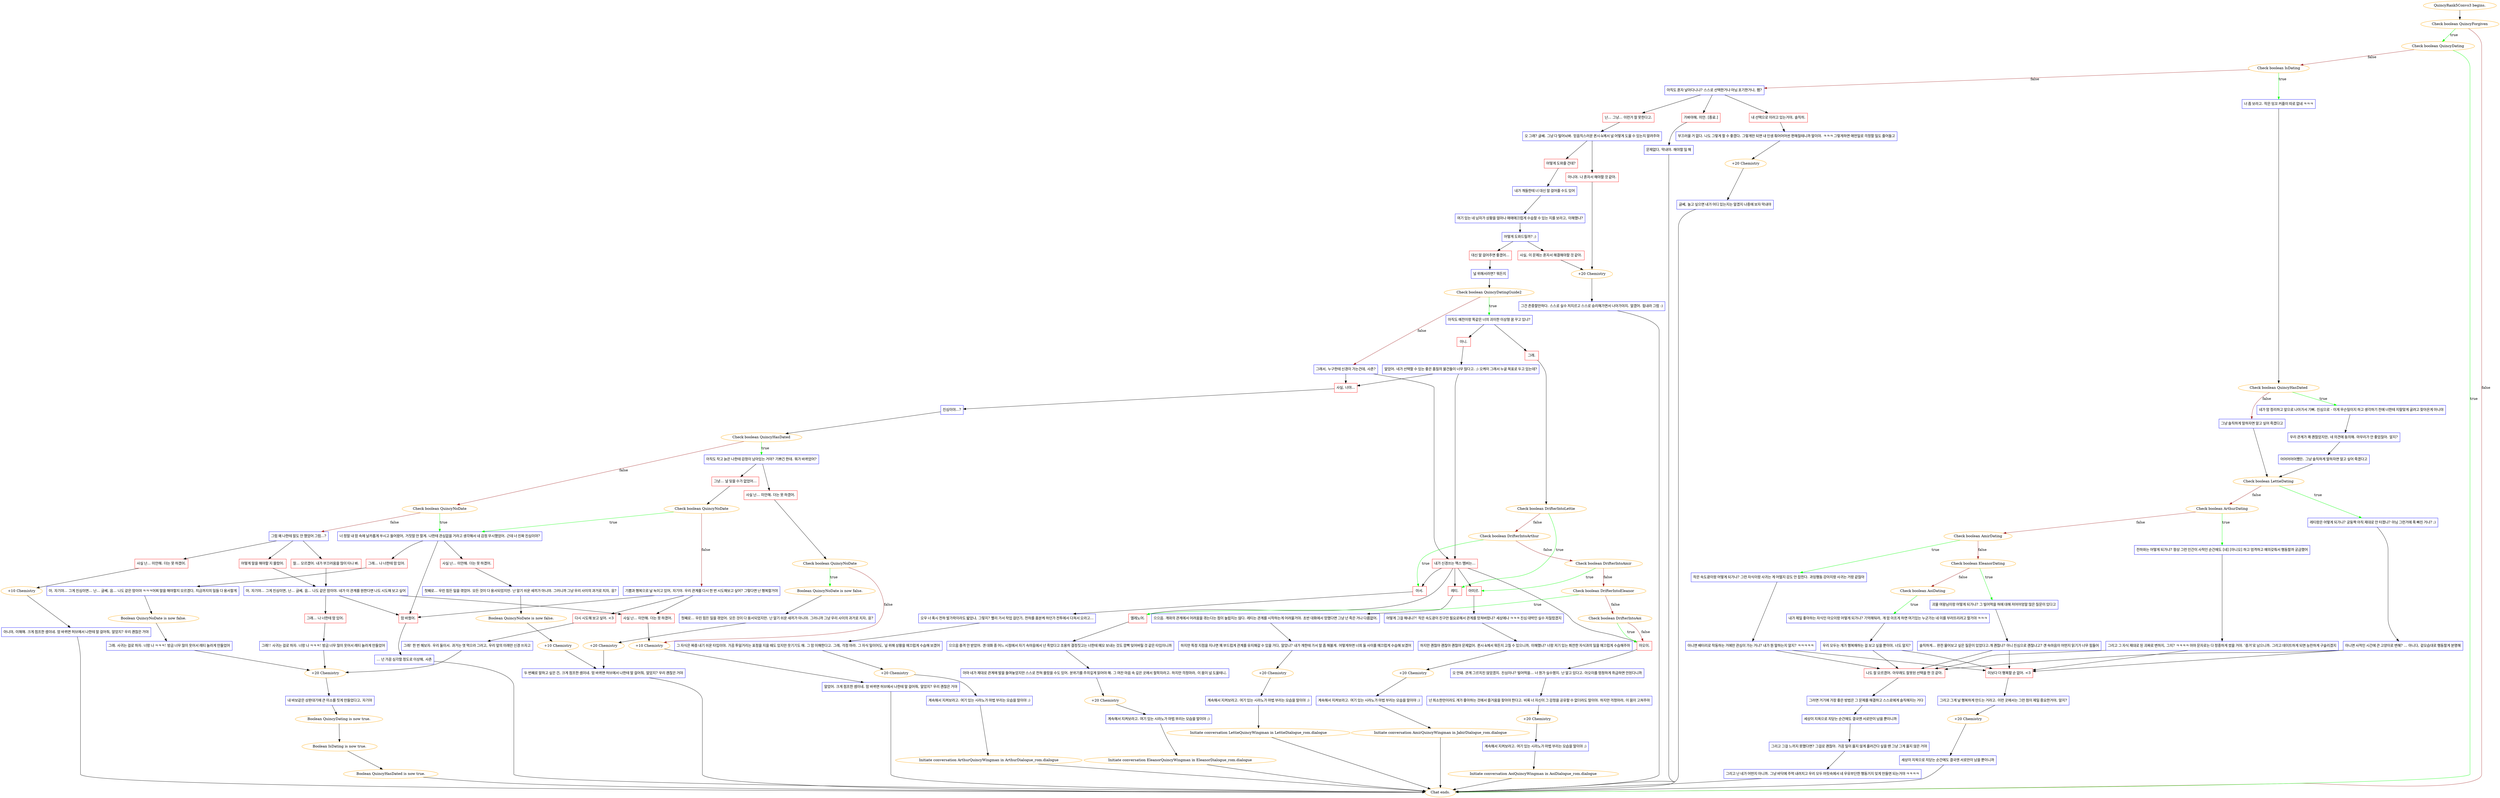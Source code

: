 digraph {
	"QuincyRank5Convo3 begins." [color=orange];
		"QuincyRank5Convo3 begins." -> j2951068974;
	j2951068974 [label="Check boolean QuincyForgiven",color=orange];
		j2951068974 -> j3209672370 [label=true,color=green];
		j2951068974 -> "Chat ends." [label=false,color=brown];
	j3209672370 [label="Check boolean QuincyDating",color=orange];
		j3209672370 -> "Chat ends." [label=true,color=green];
		j3209672370 -> j4264167688 [label=false,color=brown];
	"Chat ends." [color=orange];
	j4264167688 [label="Check boolean IsDating",color=orange];
		j4264167688 -> j3702959752 [label=true,color=green];
		j4264167688 -> j1093503593 [label=false,color=brown];
	j3702959752 [label="너 좀 보라고. 작은 잉꼬 커플이 따로 없네 ㅋㅋㅋ",shape=box,color=blue];
		j3702959752 -> j112189153;
	j1093503593 [label="아직도 혼자 날아다니냐? 스스로 선택한거냐 아님 포기한거냐, 팸?",shape=box,color=blue];
		j1093503593 -> j45330243;
		j1093503593 -> j1000807062;
		j1093503593 -> j3216922049;
	j112189153 [label="Check boolean QuincyHasDated",color=orange];
		j112189153 -> j3630874112 [label=true,color=green];
		j112189153 -> j4120254166 [label=false,color=brown];
	j45330243 [label="내 선택으로 이러고 있는거야, 솔직히.",shape=box,color=red];
		j45330243 -> j2360821420;
	j1000807062 [label="난... 그냥... 이런거 잘 못한다고.",shape=box,color=red];
		j1000807062 -> j3209405890;
	j3216922049 [label="가봐야해, 미안. [종료.]",shape=box,color=red];
		j3216922049 -> j700654769;
	j3630874112 [label="네가 맘 정리하고 앞으로 나아가서 기뻐. 진심으로 - 이게 무슨일이지 하고 생각하기 전에 너한테 지랄맞게 굴려고 찾아온게 아니야",shape=box,color=blue];
		j3630874112 -> j1953158763;
	j4120254166 [label="그냥 솔직하게 말하자면 알고 싶어 죽겠다고",shape=box,color=blue];
		j4120254166 -> j1775695868;
	j2360821420 [label="부끄러울 거 없다. 나도 그렇게 할 수 좋겠다. 그렇게만 되면 내 인생 훠어어어씬 편해질테니까 말이야. ㅋㅋㅋ 그렇게하면 애먼일로 걱정할 일도 줄어들고",shape=box,color=blue];
		j2360821420 -> j2768527530;
	j3209405890 [label="오 그래? 글쎄. 그냥 다 털어놔봐. 믿음직스러운 퀸시-k께서 널 어떻게 도울 수 있는지 알려주마",shape=box,color=blue];
		j3209405890 -> j518771742;
		j3209405890 -> j3805703054;
	j700654769 [label="문제없다, 막내야. 해야할 일 해",shape=box,color=blue];
		j700654769 -> "Chat ends.";
	j1953158763 [label="우리 관계가 꽤 괜찮았지만, 네 의견에 동의해. 마무리가 안 좋았잖아. 알지?",shape=box,color=blue];
		j1953158763 -> j2159834053;
	j1775695868 [label="Check boolean LettieDating",color=orange];
		j1775695868 -> j1933713022 [label=true,color=green];
		j1775695868 -> j3168842779 [label=false,color=brown];
	j2768527530 [label="+20 Chemistry",color=orange];
		j2768527530 -> j1596621839;
	j518771742 [label="어떻게 도와줄 건데?",shape=box,color=red];
		j518771742 -> j13461907;
	j3805703054 [label="아니야. 나 혼자서 해야할 것 같아.",shape=box,color=red];
		j3805703054 -> j3000467037;
	j2159834053 [label="어어어어어쩄든. 그냥 솔직하게 말하자면 알고 싶어 죽겠다고",shape=box,color=blue];
		j2159834053 -> j1775695868;
	j1933713022 [label="레티랑은 어떻게 되가냐? 궁둥짝 아직 제대로 안 터졌냐? 아님 그런거에 푹 빠진 거냐? ;)",shape=box,color=blue];
		j1933713022 -> j1313519773;
	j3168842779 [label="Check boolean ArthurDating",color=orange];
		j3168842779 -> j1198329609 [label=true,color=green];
		j3168842779 -> j3271929692 [label=false,color=brown];
	j1596621839 [label="글쎄, 놀고 싶으면 내가 어디 있는지는 알겠지 나중에 보자 막내야",shape=box,color=blue];
		j1596621839 -> "Chat ends.";
	j13461907 [label="내가 걔들한테 너 대신 말 걸어줄 수도 있어",shape=box,color=blue];
		j13461907 -> j1057320657;
	j3000467037 [label="+20 Chemistry",color=orange];
		j3000467037 -> j1320467789;
	j1313519773 [label="아니면 사적인 시간에 큰 고양이로 변해? ... 아니다, 겉모습대로 행동할게 분명해",shape=box,color=blue];
		j1313519773 -> j55458246;
		j1313519773 -> j1619245199;
	j1198329609 [label="전하와는 어떻게 되가냐? 항상 그런 인간이 사적인 순간에도 [네] [아니오] 하고 엄격하고 예의갖춰서 행동할까 궁금했어",shape=box,color=blue];
		j1198329609 -> j2268549625;
	j3271929692 [label="Check boolean AmirDating",color=orange];
		j3271929692 -> j1675389562 [label=true,color=green];
		j3271929692 -> j2641613073 [label=false,color=brown];
	j1057320657 [label="여기 있는 네 남자가 상황을 얼마나 매애애끄럽게 수습할 수 있는 지를 보라고, 이해했냐?",shape=box,color=blue];
		j1057320657 -> j738264251;
	j1320467789 [label="그건 존중할만하다. 스스로 실수 저지르고 스스로 승리해가면서 나아가야지. 알겠어. 힘내라 그럼 :)",shape=box,color=blue];
		j1320467789 -> "Chat ends.";
	j55458246 [label="이보다 더 행복할 순 없어. <3",shape=box,color=red];
		j55458246 -> j3055214628;
	j1619245199 [label="나도 잘 모르겠어. 아무래도 잘못된 선택을 한 것 같아.",shape=box,color=red];
		j1619245199 -> j58495134;
	j2268549625 [label="그리고 그 자식 제대로 된 괴짜로 변하지, 그치? ㅋㅋㅋㅋ 아마 문자로는 다 정중하게 썼을 거야. '증거'로 남으니까. 그리고 데이트하게 되면 능란하게 구슬리겠지",shape=box,color=blue];
		j2268549625 -> j55458246;
		j2268549625 -> j1619245199;
	j1675389562 [label="작은 속도광이랑 어떻게 되가냐? 그런 자식이랑 사귀는 게 어떨지 감도 안 잡힌다. 과잉행동 강아지랑 사귀는 거랑 같잖아",shape=box,color=blue];
		j1675389562 -> j4011518681;
	j2641613073 [label="Check boolean EleanorDating",color=orange];
		j2641613073 -> j1338747133 [label=true,color=green];
		j2641613073 -> j2260982675 [label=false,color=brown];
	j738264251 [label="어떻게 도와드릴까? ;)",shape=box,color=blue];
		j738264251 -> j3195670472;
		j738264251 -> j284212214;
	j3055214628 [label="그리고 그게 날 행복하게 만드는 거라고. 이런 곳에서는 그런 점이 제일 중요한거야, 알지?",shape=box,color=blue];
		j3055214628 -> j336245610;
	j58495134 [label="그러면 거기에 가장 좋은 방법은 그 문제를 해결하고 스스로에게 솔직해지는 거다",shape=box,color=blue];
		j58495134 -> j1050782496;
	j4011518681 [label="아니면 배터리로 작동하는 거에만 관심이 가는 거냐? 내가 뭔 말하는지 알지? ㅋㅋㅋㅋㅋ",shape=box,color=blue];
		j4011518681 -> j55458246;
		j4011518681 -> j1619245199;
	j1338747133 [label="괴물 여왕님이랑 어떻게 되가냐? 그 빌어먹을 혀에 대해 저어어엉말 많은 질문이 있다고",shape=box,color=blue];
		j1338747133 -> j3258249391;
	j2260982675 [label="Check boolean AoiDating",color=orange];
		j2260982675 -> j4287631505 [label=true,color=green];
	j3195670472 [label="대신 말 걸어주면 좋겠어...",shape=box,color=red];
		j3195670472 -> j212370168;
	j284212214 [label="사실, 이 문제는 혼자서 해결해야할 것 같아.",shape=box,color=red];
		j284212214 -> j3000467037;
	j336245610 [label="+20 Chemistry",color=orange];
		j336245610 -> j3756927870;
	j1050782496 [label="세상이 지옥으로 치닫는 순간에도 결국엔 서로만이 남을 뿐이니까",shape=box,color=blue];
		j1050782496 -> j687890997;
	j3258249391 [label="솔직하게... 완전 물어보고 싶은 질문이 있었다고.걔 괜찮냐? 아니 진심으로 괜찮냐고? 걘 속마음이 어떤지 읽기가 너무 힘들어",shape=box,color=blue];
		j3258249391 -> j55458246;
		j3258249391 -> j1619245199;
	j4287631505 [label="내가 제일 좋아하는 자식인 아오이랑 어떻게 되가냐? 기억해둬라, 걔 맘 아프게 하면 여기있는 누군가는 네 이를 부러뜨리려고 할거야 ㅋㅋㅋ",shape=box,color=blue];
		j4287631505 -> j2191417058;
	j212370168 [label="널 위해서라면? 뭐든지",shape=box,color=blue];
		j212370168 -> j2238688054;
	j3756927870 [label="세상이 지옥으로 치닫는 순간에도 결국엔 서로만이 남을 뿐이니까",shape=box,color=blue];
		j3756927870 -> "Chat ends.";
	j687890997 [label="그리고 그걸 느끼지 못했다면? 그걸로 괜찮아. 가끔 일이 옳지 않게 흘러간다 싶을 땐 그냥 그게 옳지 않은 거야",shape=box,color=blue];
		j687890997 -> j2295620143;
	j2191417058 [label="우리 모두는 걔가 행복해하는 걸 보고 싶을 뿐이야, 너도 알지?",shape=box,color=blue];
		j2191417058 -> j55458246;
		j2191417058 -> j1619245199;
	j2238688054 [label="Check boolean QuincyDatingGuide2",color=orange];
		j2238688054 -> j2096765616 [label=true,color=green];
		j2238688054 -> j724389644 [label=false,color=brown];
	j2295620143 [label="그리고 난 네가 어떤지 아니까. 그냥 바닥에 주먹 내려치고 우리 모두 머릿속에서 네 우유부단한 행동거지 잊게 만들면 되는거야 ㅋㅋㅋㅋ",shape=box,color=blue];
		j2295620143 -> "Chat ends.";
	j2096765616 [label="아직도 예전이랑 똑같은 너의 괴이한 이상형 꿈 꾸고 있냐?",shape=box,color=blue];
		j2096765616 -> j10981144;
		j2096765616 -> j2618201038;
	j724389644 [label="그래서, 누구한테 신경이 가는건데, 사촌?",shape=box,color=blue];
		j724389644 -> j1641955749;
		j724389644 -> j3078900645;
	j10981144 [label="아니.",shape=box,color=red];
		j10981144 -> j3207798622;
	j2618201038 [label="그래.",shape=box,color=red];
		j2618201038 -> j3198534615;
	j1641955749 [label="내가 신경쓰는 헥스 멤버는...",shape=box,color=red];
		j1641955749 -> j3642490980;
		j1641955749 -> j701847659;
		j1641955749 -> j2082669209;
		j1641955749 -> j3274203858;
		j1641955749 -> j1180428093;
	j3078900645 [label="사실, 너야...",shape=box,color=red];
		j3078900645 -> j4145986521;
	j3207798622 [label="알았어. 네가 선택할 수 있는 좋은 품질의 물건들이 너무 많다고. ;) 오케이 그래서 누굴 목표로 두고 있는데?",shape=box,color=blue];
		j3207798622 -> j1641955749;
		j3207798622 -> j3078900645;
	j3198534615 [label="Check boolean DrifterIntoLettie",color=orange];
		j3198534615 -> j3642490980 [label=true,color=green];
		j3198534615 -> j1481036599 [label=false,color=brown];
	j3642490980 [label="레티.",shape=box,color=red];
		j3642490980 -> j3452908807;
	j701847659 [label="아서.",shape=box,color=red];
		j701847659 -> j1942573564;
	j2082669209 [label="아미르.",shape=box,color=red];
		j2082669209 -> j1804457761;
	j3274203858 [label="엘레노어.",shape=box,color=red];
		j3274203858 -> j2501932042;
	j1180428093 [label="아오이.",shape=box,color=red];
		j1180428093 -> j3988194862;
	j4145986521 [label="진심이야...?",shape=box,color=blue];
		j4145986521 -> j2521049982;
	j1481036599 [label="Check boolean DrifterIntoArthur",color=orange];
		j1481036599 -> j701847659 [label=true,color=green];
		j1481036599 -> j2762540437 [label=false,color=brown];
	j3452908807 [label="으으음. 걔와의 관계에서 어려움을 겪는다는 점이 놀랍지는 않다. 레티는 관계를 시작하는게 어려울거야. 초반 대화에서 망했다면 그냥 넌 죽은 거나 다름없어.",shape=box,color=blue];
		j3452908807 -> j2645053989;
	j1942573564 [label="오우 너 혹시 전하 발가락이라도 밟았냐, 그렇지? 빨리 가서 작업 걸던가, 전하를 흥분케 하던가 전투에서 다쳐서 오라고...",shape=box,color=blue];
		j1942573564 -> j3620241488;
	j1804457761 [label="어떻게 그걸 해내냐?! 작은 속도광이 친구만 필요로해서 관계를 망쳐버렸냐? 세상에나 ㅋㅋㅋ 진심 대박인 실수 저질렀겠지",shape=box,color=blue];
		j1804457761 -> j836766649;
	j2501932042 [label="으으음 충격 안 받았어. 걘 대화 중 어느 시점에서 자기 속마음에서 넌 죽었다고 조용히 결정짓고는 너한테 메모 보내는 것도 깜빡 잊어버릴 것 같은 타입이니까",shape=box,color=blue];
		j2501932042 -> j1648816628;
	j3988194862 [label="오 안돼. 관계 그르치진 않았겠지. 진심이냐? 빌어먹을... 너 뭔가 실수했지. 난 알고 있다고. 아오이를 멍청하게 취급하면 안된다니까",shape=box,color=blue];
		j3988194862 -> j526991966;
	j2521049982 [label="Check boolean QuincyHasDated",color=orange];
		j2521049982 -> j2488041236 [label=true,color=green];
		j2521049982 -> j931455432 [label=false,color=brown];
	j2762540437 [label="Check boolean DrifterIntoAmir",color=orange];
		j2762540437 -> j2082669209 [label=true,color=green];
		j2762540437 -> j18030657 [label=false,color=brown];
	j2645053989 [label="하지만 특정 지점을 지나면 꽤 부드럽게 관계를 유지해갈 수 있을 거다, 알았냐? 내가 걔한테 가서 말 좀 해볼게. 어떻게하면 너희 둘 사이를 매끄럽게 수습해 보겠어",shape=box,color=blue];
		j2645053989 -> j3363759913;
	j3620241488 [label="그 자식은 짜증 내기 쉬운 타입이야. 가끔 투덜거리는 표정을 지을 때도 있지만 웃기기도 해. 그 맘 이해한다고. 그래, 걱정 마라. 그 자식 일이어도, 널 위해 상황을 매끄럽게 수습해 보겠어",shape=box,color=blue];
		j3620241488 -> j1662988667;
	j836766649 [label="하지만 괜찮아 괜찮아 괜찮아 문제없어. 퀸시-k께서 뭐든지 고칠 수 있으니까, 이해했냐? 너랑 저기 있는 쬐깐한 자식과의 일을 매끄럽게 수습해주마",shape=box,color=blue];
		j836766649 -> j3559358062;
	j1648816628 [label="아마 네가 제대로 관계에 발을 들여놓았지만 스스로 전혀 몰랐을 수도 있어. 분위기를 주의깊게 읽어야 해. 그 여잔 마음 속 깊은 곳에서 철학자라고. 하지만 걱정마라, 이 몸이 널 도울테니.",shape=box,color=blue];
		j1648816628 -> j4231416414;
	j526991966 [label="넌 최소한만이라도 걔가 좋아하는 것에서 즐거움을 찾아야 한다고. 비록 너 자신이 그 감정을 공유할 수 없더라도 말이야. 하지만 걱정마라, 이 몸이 고쳐주마",shape=box,color=blue];
		j526991966 -> j799054169;
	j2488041236 [label="아직도 작고 늙은 나한테 감정이 남아있는 거야? 기쁘긴 한데. 뭐가 바뀌었어?",shape=box,color=blue];
		j2488041236 -> j3321724104;
		j2488041236 -> j1262074019;
	j931455432 [label="Check boolean QuincyNoDate",color=orange];
		j931455432 -> j3627225102 [label=true,color=green];
		j931455432 -> j2596162673 [label=false,color=brown];
	j18030657 [label="Check boolean DrifterIntoEleanor",color=orange];
		j18030657 -> j3274203858 [label=true,color=green];
		j18030657 -> j1008457125 [label=false,color=brown];
	j3363759913 [label="+20 Chemistry",color=orange];
		j3363759913 -> j1136759553;
	j1662988667 [label="+20 Chemistry",color=orange];
		j1662988667 -> j194635446;
	j3559358062 [label="+20 Chemistry",color=orange];
		j3559358062 -> j2068721000;
	j4231416414 [label="+20 Chemistry",color=orange];
		j4231416414 -> j2210097984;
	j799054169 [label="+20 Chemistry",color=orange];
		j799054169 -> j172642618;
	j3321724104 [label="그냥… 널 잊을 수가 없었어…",shape=box,color=red];
		j3321724104 -> j459811191;
	j1262074019 [label="사실 난... 미안해. 더는 못 하겠어.",shape=box,color=red];
		j1262074019 -> j1812051425;
	j3627225102 [label="너 정말 내 맘 속에 날카롭게 쑤시고 들어왔어, 거짓말 안 할게. 나한테 관심없을 거라고 생각해서 네 감정 무시했었어. 근데 너 진짜 진심이야?",shape=box,color=blue];
		j3627225102 -> j655481101;
		j3627225102 -> j90917238;
		j3627225102 -> j1641310947;
	j2596162673 [label="그럼 왜 나한테 말도 안 했었어 그럼...?",shape=box,color=blue];
		j2596162673 -> j1167684612;
		j2596162673 -> j4156567631;
		j2596162673 -> j2398266977;
	j1008457125 [label="Check boolean DrifterIntoAoi",color=orange];
		j1008457125 -> j1180428093 [label=true,color=green];
		j1008457125 -> j1180428093 [label=false,color=brown];
	j1136759553 [label="계속해서 지켜보라고. 여기 있는 시라노가 마법 부리는 모습을 말이야 ;)",shape=box,color=blue];
		j1136759553 -> "Initiate conversation LettieQuincyWingman in LettieDialogue_rom.dialogue";
	j194635446 [label="계속해서 지켜보라고. 여기 있는 시라노가 마법 부리는 모습을 말이야 ;)",shape=box,color=blue];
		j194635446 -> "Initiate conversation ArthurQuincyWingman in ArthurDialogue_rom.dialogue";
	j2068721000 [label="계속해서 지켜보라고. 여기 있는 시라노가 마법 부리는 모습을 말이야 ;)",shape=box,color=blue];
		j2068721000 -> "Initiate conversation AmirQuincyWingman in JabirDialogue_rom.dialogue";
	j2210097984 [label="계속해서 지켜보라고. 여기 있는 시라노가 마법 부리는 모습을 말이야 ;)",shape=box,color=blue];
		j2210097984 -> "Initiate conversation EleanorQuincyWingman in EleanorDialogue_rom.dialogue";
	j172642618 [label="계속해서 지켜보라고. 여기 있는 시라노가 마법 부리는 모습을 말이야 ;)",shape=box,color=blue];
		j172642618 -> "Initiate conversation AoiQuincyWingman in AoiDialogue_rom.dialogue";
	j459811191 [label="Check boolean QuincyNoDate",color=orange];
		j459811191 -> j3627225102 [label=true,color=green];
		j459811191 -> j3467563136 [label=false,color=brown];
	j1812051425 [label="Check boolean QuincyNoDate",color=orange];
		j1812051425 -> j1370394312 [label=true,color=green];
		j1812051425 -> j2913657289 [label=false,color=brown];
	j655481101 [label="그래... 나 너한테 맘 있어.",shape=box,color=red];
		j655481101 -> j1186380622;
	j90917238 [label="사실 난... 미안해. 더는 못 하겠어.",shape=box,color=red];
		j90917238 -> j2001573914;
	j1641310947 [label="맘 바꿨어.",shape=box,color=red];
		j1641310947 -> j768760731;
	j1167684612 [label="잘... 모르겠어. 내가 부끄러움을 많이 타나 봐.",shape=box,color=red];
		j1167684612 -> j3565342796;
	j4156567631 [label="어떻게 말을 해야할 지 몰랐어.",shape=box,color=red];
		j4156567631 -> j3565342796;
	j2398266977 [label="사실 난... 미안해. 더는 못 하겠어.",shape=box,color=red];
		j2398266977 -> j3097197063;
	"Initiate conversation LettieQuincyWingman in LettieDialogue_rom.dialogue" [label="Initiate conversation LettieQuincyWingman in LettieDialogue_rom.dialogue",color=orange];
		"Initiate conversation LettieQuincyWingman in LettieDialogue_rom.dialogue" -> "Chat ends.";
	"Initiate conversation ArthurQuincyWingman in ArthurDialogue_rom.dialogue" [label="Initiate conversation ArthurQuincyWingman in ArthurDialogue_rom.dialogue",color=orange];
		"Initiate conversation ArthurQuincyWingman in ArthurDialogue_rom.dialogue" -> "Chat ends.";
	"Initiate conversation AmirQuincyWingman in JabirDialogue_rom.dialogue" [label="Initiate conversation AmirQuincyWingman in JabirDialogue_rom.dialogue",color=orange];
		"Initiate conversation AmirQuincyWingman in JabirDialogue_rom.dialogue" -> "Chat ends.";
	"Initiate conversation EleanorQuincyWingman in EleanorDialogue_rom.dialogue" [label="Initiate conversation EleanorQuincyWingman in EleanorDialogue_rom.dialogue",color=orange];
		"Initiate conversation EleanorQuincyWingman in EleanorDialogue_rom.dialogue" -> "Chat ends.";
	"Initiate conversation AoiQuincyWingman in AoiDialogue_rom.dialogue" [label="Initiate conversation AoiQuincyWingman in AoiDialogue_rom.dialogue",color=orange];
		"Initiate conversation AoiQuincyWingman in AoiDialogue_rom.dialogue" -> "Chat ends.";
	j3467563136 [label="기쁨과 행복으로 날 녹이고 있어, 자기야. 우리 관계를 다시 한 번 시도해보고 싶어? 그렇다면 난 행복할거야",shape=box,color=blue];
		j3467563136 -> j1586310703;
		j3467563136 -> j1230632226;
		j3467563136 -> j1641310947;
	j1370394312 [label="Boolean QuincyNoDate is now false.",color=orange];
		j1370394312 -> j2610357212;
	j2913657289 [label="+10 Chemistry",color=orange];
		j2913657289 -> j1409512764;
	j1186380622 [label="아, 자기야... 그게 진심이면... 난... 글쎄, 음... 나도 같은 맘이야 ㅋㅋㅋ어찌 말을 해야할지 모르겠다, 지금까지의 일들 다 용서할게",shape=box,color=blue];
		j1186380622 -> j913097944;
	j2001573914 [label="첫째로... 우린 힘든 일을 겪었어. 모든 것이 다 용서되었지만. 난 알기 쉬운 새끼가 아니야. 그러니까 그냥 우리 사이의 과거로 치자, 응?",shape=box,color=blue];
		j2001573914 -> j4160249121;
	j768760731 [label="... 넌 가끔 심각할 정도로 이상해, 사촌",shape=box,color=blue];
		j768760731 -> "Chat ends.";
	j3565342796 [label="아, 자기야... 그게 진심이면, 난... 글쎄, 음... 나도 같은 맘이야. 네가 이 관계를 원한다면 나도 시도해 보고 싶어",shape=box,color=blue];
		j3565342796 -> j442067936;
		j3565342796 -> j1230632226;
		j3565342796 -> j1641310947;
	j3097197063 [label="+10 Chemistry",color=orange];
		j3097197063 -> j2668119708;
	j1586310703 [label="다시 시도해 보고 싶어. <3",shape=box,color=red];
		j1586310703 -> j1148536915;
	j1230632226 [label="사실 난... 미안해. 더는 못 하겠어.",shape=box,color=red];
		j1230632226 -> j2913657289;
	j2610357212 [label="첫째로... 우린 힘든 일을 겪었어. 모든 것이 다 용서되었지만. 난 알기 쉬운 새끼가 아니야. 그러니까 그냥 우리 사이의 과거로 치자, 응?",shape=box,color=blue];
		j2610357212 -> j3994026862;
	j1409512764 [label="알았어. 크게 점프한 셈이네. 맘 바뀌면 허브에서 나한테 말 걸어줘, 알았지? 우리 괜찮은 거야",shape=box,color=blue];
		j1409512764 -> "Chat ends.";
	j913097944 [label="Boolean QuincyNoDate is now false.",color=orange];
		j913097944 -> j1775342837;
	j4160249121 [label="Boolean QuincyNoDate is now false.",color=orange];
		j4160249121 -> j3271653370;
	j442067936 [label="그래... 나 너한테 맘 있어.",shape=box,color=red];
		j442067936 -> j2283398990;
	j2668119708 [label="아니야, 이해해. 크게 점프한 셈이네. 맘 바뀌면 허브에서 나한테 말 걸어줘, 알았지? 우리 괜찮은 거야",shape=box,color=blue];
		j2668119708 -> "Chat ends.";
	j1148536915 [label="그래! 한 번 해보자. 우리 둘이서. 과거는 엿 먹으라 그러고, 우리 앞의 미래만 신경 쓰자고",shape=box,color=blue];
		j1148536915 -> j373222206;
	j3994026862 [label="+20 Chemistry",color=orange];
		j3994026862 -> j385357832;
	j1775342837 [label="그래. 사귀는 걸로 하자. 너랑 나 ㅋㅋㅋ! 방금 너무 많이 웃어서 레티 놀라게 만들었어",shape=box,color=blue];
		j1775342837 -> j373222206;
	j3271653370 [label="+10 Chemistry",color=orange];
		j3271653370 -> j385357832;
	j2283398990 [label="그래!! 사귀는 걸로 하자. 너랑 나 ㅋㅋㅋ! 방금 너무 많이 웃어서 레티 놀라게 만들었어",shape=box,color=blue];
		j2283398990 -> j373222206;
	j373222206 [label="+20 Chemistry",color=orange];
		j373222206 -> j642938244;
	j385357832 [label="두 번째로 말하고 싶은 건, 크게 점프한 셈이네. 맘 바뀌면 허브에서 나한테 말 걸어줘, 알았지? 우리 괜찮은 거야",shape=box,color=blue];
		j385357832 -> "Chat ends.";
	j642938244 [label="내 바보같은 상판대기에 큰 미소를 짓게 만들었다고, 자기야",shape=box,color=blue];
		j642938244 -> j505928050;
	j505928050 [label="Boolean QuincyDating is now true.",color=orange];
		j505928050 -> j2476452017;
	j2476452017 [label="Boolean IsDating is now true.",color=orange];
		j2476452017 -> j2730872079;
	j2730872079 [label="Boolean QuincyHasDated is now true.",color=orange];
		j2730872079 -> "Chat ends.";
}